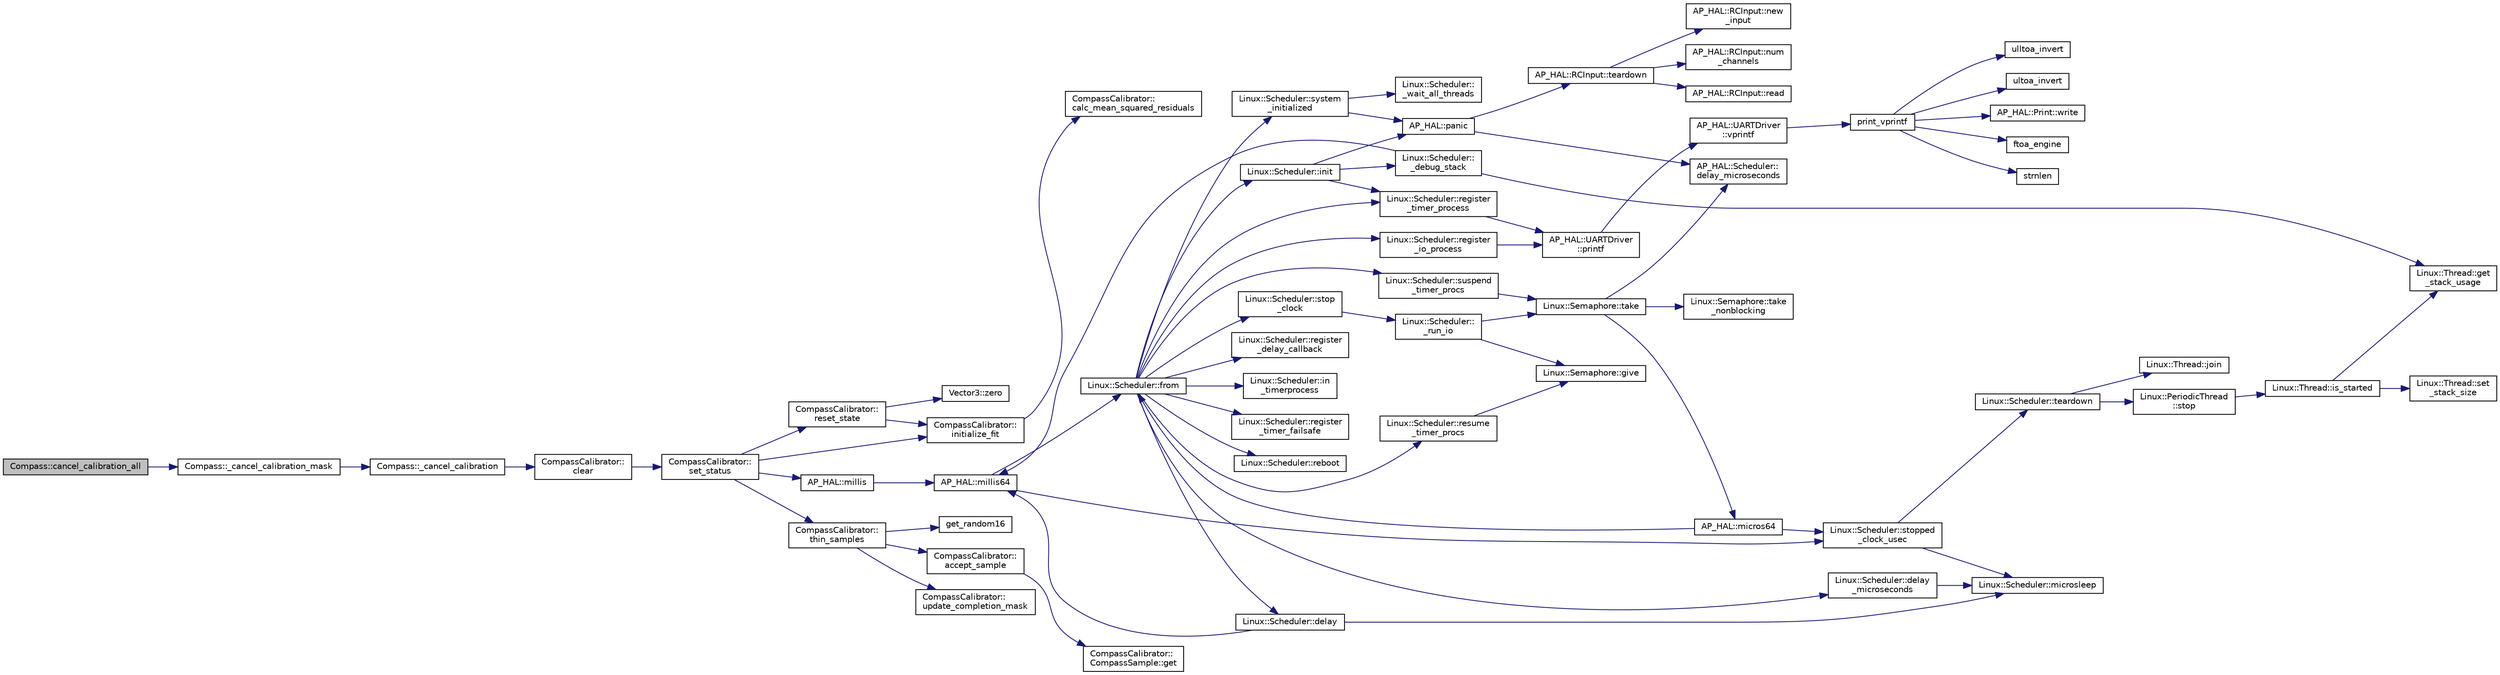 digraph "Compass::cancel_calibration_all"
{
 // INTERACTIVE_SVG=YES
  edge [fontname="Helvetica",fontsize="10",labelfontname="Helvetica",labelfontsize="10"];
  node [fontname="Helvetica",fontsize="10",shape=record];
  rankdir="LR";
  Node1 [label="Compass::cancel_calibration_all",height=0.2,width=0.4,color="black", fillcolor="grey75", style="filled", fontcolor="black"];
  Node1 -> Node2 [color="midnightblue",fontsize="10",style="solid",fontname="Helvetica"];
  Node2 [label="Compass::_cancel_calibration_mask",height=0.2,width=0.4,color="black", fillcolor="white", style="filled",URL="$classCompass.html#a1267fc640f7c52d889feb34d8ee1d240"];
  Node2 -> Node3 [color="midnightblue",fontsize="10",style="solid",fontname="Helvetica"];
  Node3 [label="Compass::_cancel_calibration",height=0.2,width=0.4,color="black", fillcolor="white", style="filled",URL="$classCompass.html#ad754f61119dbfa8704305021f58d2a01"];
  Node3 -> Node4 [color="midnightblue",fontsize="10",style="solid",fontname="Helvetica"];
  Node4 [label="CompassCalibrator::\lclear",height=0.2,width=0.4,color="black", fillcolor="white", style="filled",URL="$classCompassCalibrator.html#a62803fe964e9f0fa7e3944dfb430c006"];
  Node4 -> Node5 [color="midnightblue",fontsize="10",style="solid",fontname="Helvetica"];
  Node5 [label="CompassCalibrator::\lset_status",height=0.2,width=0.4,color="black", fillcolor="white", style="filled",URL="$classCompassCalibrator.html#aeee363c33562bb3a47693073c6a568e5"];
  Node5 -> Node6 [color="midnightblue",fontsize="10",style="solid",fontname="Helvetica"];
  Node6 [label="CompassCalibrator::\lreset_state",height=0.2,width=0.4,color="black", fillcolor="white", style="filled",URL="$classCompassCalibrator.html#afe46e9f795a06855adf4ae32b01da5b1"];
  Node6 -> Node7 [color="midnightblue",fontsize="10",style="solid",fontname="Helvetica"];
  Node7 [label="Vector3::zero",height=0.2,width=0.4,color="black", fillcolor="white", style="filled",URL="$classVector3.html#adf1769d5ee5df2f8585df2f540fa5efe"];
  Node6 -> Node8 [color="midnightblue",fontsize="10",style="solid",fontname="Helvetica"];
  Node8 [label="CompassCalibrator::\linitialize_fit",height=0.2,width=0.4,color="black", fillcolor="white", style="filled",URL="$classCompassCalibrator.html#a4c0461903e1830066d9f005bac85a389"];
  Node8 -> Node9 [color="midnightblue",fontsize="10",style="solid",fontname="Helvetica"];
  Node9 [label="CompassCalibrator::\lcalc_mean_squared_residuals",height=0.2,width=0.4,color="black", fillcolor="white", style="filled",URL="$classCompassCalibrator.html#a7d57ef4510c26724890f4f820bf2d160"];
  Node5 -> Node10 [color="midnightblue",fontsize="10",style="solid",fontname="Helvetica"];
  Node10 [label="AP_HAL::millis",height=0.2,width=0.4,color="black", fillcolor="white", style="filled",URL="$namespaceAP__HAL.html#a77dffbb18891996280308e21316ec186"];
  Node10 -> Node11 [color="midnightblue",fontsize="10",style="solid",fontname="Helvetica"];
  Node11 [label="AP_HAL::millis64",height=0.2,width=0.4,color="black", fillcolor="white", style="filled",URL="$namespaceAP__HAL.html#a59336c5fceaf28a76d1df1581a87a25d"];
  Node11 -> Node12 [color="midnightblue",fontsize="10",style="solid",fontname="Helvetica"];
  Node12 [label="Linux::Scheduler::from",height=0.2,width=0.4,color="black", fillcolor="white", style="filled",URL="$classLinux_1_1Scheduler.html#a53ecaae0fdc72f85bd57c4b0cff93653"];
  Node12 -> Node13 [color="midnightblue",fontsize="10",style="solid",fontname="Helvetica"];
  Node13 [label="Linux::Scheduler::init",height=0.2,width=0.4,color="black", fillcolor="white", style="filled",URL="$classLinux_1_1Scheduler.html#a3d77c332e051c28c83fb07757e7100bd"];
  Node13 -> Node14 [color="midnightblue",fontsize="10",style="solid",fontname="Helvetica"];
  Node14 [label="AP_HAL::panic",height=0.2,width=0.4,color="black", fillcolor="white", style="filled",URL="$namespaceAP__HAL.html#a71832f03d849a0c088f04fc98d3c8143"];
  Node14 -> Node15 [color="midnightblue",fontsize="10",style="solid",fontname="Helvetica"];
  Node15 [label="AP_HAL::RCInput::teardown",height=0.2,width=0.4,color="black", fillcolor="white", style="filled",URL="$classAP__HAL_1_1RCInput.html#a2bea13d38f2b9ae8bf5193a3a69f0a31"];
  Node15 -> Node16 [color="midnightblue",fontsize="10",style="solid",fontname="Helvetica"];
  Node16 [label="AP_HAL::RCInput::new\l_input",height=0.2,width=0.4,color="black", fillcolor="white", style="filled",URL="$classAP__HAL_1_1RCInput.html#aee1fade33080edef83dd7db0fad0f7da"];
  Node15 -> Node17 [color="midnightblue",fontsize="10",style="solid",fontname="Helvetica"];
  Node17 [label="AP_HAL::RCInput::num\l_channels",height=0.2,width=0.4,color="black", fillcolor="white", style="filled",URL="$classAP__HAL_1_1RCInput.html#ae55f959c6115c1f41783af3a2b6c4fcd"];
  Node15 -> Node18 [color="midnightblue",fontsize="10",style="solid",fontname="Helvetica"];
  Node18 [label="AP_HAL::RCInput::read",height=0.2,width=0.4,color="black", fillcolor="white", style="filled",URL="$classAP__HAL_1_1RCInput.html#a078fd7e6d2e6a899009ec674a8e03498"];
  Node14 -> Node19 [color="midnightblue",fontsize="10",style="solid",fontname="Helvetica"];
  Node19 [label="AP_HAL::Scheduler::\ldelay_microseconds",height=0.2,width=0.4,color="black", fillcolor="white", style="filled",URL="$classAP__HAL_1_1Scheduler.html#a78c4f1b1f192ac1c99544b6cc8f099b0"];
  Node13 -> Node20 [color="midnightblue",fontsize="10",style="solid",fontname="Helvetica"];
  Node20 [label="Linux::Scheduler::register\l_timer_process",height=0.2,width=0.4,color="black", fillcolor="white", style="filled",URL="$classLinux_1_1Scheduler.html#a02a34a123dfebaf360f7010745e1e646"];
  Node20 -> Node21 [color="midnightblue",fontsize="10",style="solid",fontname="Helvetica"];
  Node21 [label="AP_HAL::UARTDriver\l::printf",height=0.2,width=0.4,color="black", fillcolor="white", style="filled",URL="$classAP__HAL_1_1UARTDriver.html#a6ceedc792594e59fc7d80b39a435f027"];
  Node21 -> Node22 [color="midnightblue",fontsize="10",style="solid",fontname="Helvetica"];
  Node22 [label="AP_HAL::UARTDriver\l::vprintf",height=0.2,width=0.4,color="black", fillcolor="white", style="filled",URL="$classAP__HAL_1_1UARTDriver.html#aa8abfb6d6641299472c29ac1edde559f"];
  Node22 -> Node23 [color="midnightblue",fontsize="10",style="solid",fontname="Helvetica"];
  Node23 [label="print_vprintf",height=0.2,width=0.4,color="black", fillcolor="white", style="filled",URL="$print__vprintf_8cpp.html#a1534eaeab54696df96975b56d9f49212"];
  Node23 -> Node24 [color="midnightblue",fontsize="10",style="solid",fontname="Helvetica"];
  Node24 [label="AP_HAL::Print::write",height=0.2,width=0.4,color="black", fillcolor="white", style="filled",URL="$classAP__HAL_1_1Print.html#acc65391952a43334f8f5c9bef341f501"];
  Node23 -> Node25 [color="midnightblue",fontsize="10",style="solid",fontname="Helvetica"];
  Node25 [label="ftoa_engine",height=0.2,width=0.4,color="black", fillcolor="white", style="filled",URL="$ftoa__engine_8cpp.html#a1c28234da8f20b43c85890d4bb452947"];
  Node23 -> Node26 [color="midnightblue",fontsize="10",style="solid",fontname="Helvetica"];
  Node26 [label="strnlen",height=0.2,width=0.4,color="black", fillcolor="white", style="filled",URL="$replace_8cpp.html#a880bcc7b85a09e6254691bebd5344b51"];
  Node23 -> Node27 [color="midnightblue",fontsize="10",style="solid",fontname="Helvetica"];
  Node27 [label="ulltoa_invert",height=0.2,width=0.4,color="black", fillcolor="white", style="filled",URL="$utoa__invert_8cpp.html#a34926f552460b47c414ec4d83b32815c"];
  Node23 -> Node28 [color="midnightblue",fontsize="10",style="solid",fontname="Helvetica"];
  Node28 [label="ultoa_invert",height=0.2,width=0.4,color="black", fillcolor="white", style="filled",URL="$utoa__invert_8cpp.html#a5d99bba8e697c1e11da489d88fca8559"];
  Node13 -> Node29 [color="midnightblue",fontsize="10",style="solid",fontname="Helvetica"];
  Node29 [label="Linux::Scheduler::\l_debug_stack",height=0.2,width=0.4,color="black", fillcolor="white", style="filled",URL="$classLinux_1_1Scheduler.html#a163eb7b285c95b1b1d036fc61d723910"];
  Node29 -> Node11 [color="midnightblue",fontsize="10",style="solid",fontname="Helvetica"];
  Node29 -> Node30 [color="midnightblue",fontsize="10",style="solid",fontname="Helvetica"];
  Node30 [label="Linux::Thread::get\l_stack_usage",height=0.2,width=0.4,color="black", fillcolor="white", style="filled",URL="$classLinux_1_1Thread.html#a6884970a0811ae21953c57fb98aa6e96"];
  Node12 -> Node31 [color="midnightblue",fontsize="10",style="solid",fontname="Helvetica"];
  Node31 [label="Linux::Scheduler::delay",height=0.2,width=0.4,color="black", fillcolor="white", style="filled",URL="$classLinux_1_1Scheduler.html#a14f3239ecbb9889823b20dc9de655c2f"];
  Node31 -> Node11 [color="midnightblue",fontsize="10",style="solid",fontname="Helvetica"];
  Node31 -> Node32 [color="midnightblue",fontsize="10",style="solid",fontname="Helvetica"];
  Node32 [label="Linux::Scheduler::microsleep",height=0.2,width=0.4,color="black", fillcolor="white", style="filled",URL="$classLinux_1_1Scheduler.html#a647872aff158b510c56862f51f951538"];
  Node12 -> Node33 [color="midnightblue",fontsize="10",style="solid",fontname="Helvetica"];
  Node33 [label="Linux::Scheduler::delay\l_microseconds",height=0.2,width=0.4,color="black", fillcolor="white", style="filled",URL="$classLinux_1_1Scheduler.html#a4cffd5bcba0175bf49c7aa75ff3bf09a"];
  Node33 -> Node32 [color="midnightblue",fontsize="10",style="solid",fontname="Helvetica"];
  Node12 -> Node34 [color="midnightblue",fontsize="10",style="solid",fontname="Helvetica"];
  Node34 [label="Linux::Scheduler::register\l_delay_callback",height=0.2,width=0.4,color="black", fillcolor="white", style="filled",URL="$classLinux_1_1Scheduler.html#a5cb50b637d5fd3e5f9220bc23db0fb3f"];
  Node12 -> Node20 [color="midnightblue",fontsize="10",style="solid",fontname="Helvetica"];
  Node12 -> Node35 [color="midnightblue",fontsize="10",style="solid",fontname="Helvetica"];
  Node35 [label="Linux::Scheduler::register\l_io_process",height=0.2,width=0.4,color="black", fillcolor="white", style="filled",URL="$classLinux_1_1Scheduler.html#aa2be97cb8686d72cc322fb38f69a940c"];
  Node35 -> Node21 [color="midnightblue",fontsize="10",style="solid",fontname="Helvetica"];
  Node12 -> Node36 [color="midnightblue",fontsize="10",style="solid",fontname="Helvetica"];
  Node36 [label="Linux::Scheduler::suspend\l_timer_procs",height=0.2,width=0.4,color="black", fillcolor="white", style="filled",URL="$classLinux_1_1Scheduler.html#abba967d02c28cb0b16a7cebbff9bc6d6"];
  Node36 -> Node37 [color="midnightblue",fontsize="10",style="solid",fontname="Helvetica"];
  Node37 [label="Linux::Semaphore::take",height=0.2,width=0.4,color="black", fillcolor="white", style="filled",URL="$classLinux_1_1Semaphore.html#afc4c8706abb7e68aa4001ea372dc614e"];
  Node37 -> Node38 [color="midnightblue",fontsize="10",style="solid",fontname="Helvetica"];
  Node38 [label="Linux::Semaphore::take\l_nonblocking",height=0.2,width=0.4,color="black", fillcolor="white", style="filled",URL="$classLinux_1_1Semaphore.html#a561b4f40f3a76335f1a686c2aed526f9"];
  Node37 -> Node39 [color="midnightblue",fontsize="10",style="solid",fontname="Helvetica"];
  Node39 [label="AP_HAL::micros64",height=0.2,width=0.4,color="black", fillcolor="white", style="filled",URL="$namespaceAP__HAL.html#a7aa0ce7625c9680e30ff4a99940907a5"];
  Node39 -> Node12 [color="midnightblue",fontsize="10",style="solid",fontname="Helvetica"];
  Node39 -> Node40 [color="midnightblue",fontsize="10",style="solid",fontname="Helvetica"];
  Node40 [label="Linux::Scheduler::stopped\l_clock_usec",height=0.2,width=0.4,color="black", fillcolor="white", style="filled",URL="$classLinux_1_1Scheduler.html#a682b4c34f330f66db5ab4aa5d96e13f9"];
  Node40 -> Node32 [color="midnightblue",fontsize="10",style="solid",fontname="Helvetica"];
  Node40 -> Node41 [color="midnightblue",fontsize="10",style="solid",fontname="Helvetica"];
  Node41 [label="Linux::Scheduler::teardown",height=0.2,width=0.4,color="black", fillcolor="white", style="filled",URL="$classLinux_1_1Scheduler.html#ab373a83d818679432520ea881044b2a7"];
  Node41 -> Node42 [color="midnightblue",fontsize="10",style="solid",fontname="Helvetica"];
  Node42 [label="Linux::PeriodicThread\l::stop",height=0.2,width=0.4,color="black", fillcolor="white", style="filled",URL="$classLinux_1_1PeriodicThread.html#a136aaf6e713f63b246fc4a2905e6e9a1"];
  Node42 -> Node43 [color="midnightblue",fontsize="10",style="solid",fontname="Helvetica"];
  Node43 [label="Linux::Thread::is_started",height=0.2,width=0.4,color="black", fillcolor="white", style="filled",URL="$classLinux_1_1Thread.html#a240d7b48a9a8eb43638f67295a1819e5"];
  Node43 -> Node30 [color="midnightblue",fontsize="10",style="solid",fontname="Helvetica"];
  Node43 -> Node44 [color="midnightblue",fontsize="10",style="solid",fontname="Helvetica"];
  Node44 [label="Linux::Thread::set\l_stack_size",height=0.2,width=0.4,color="black", fillcolor="white", style="filled",URL="$classLinux_1_1Thread.html#a8d3282b714faaf68eae534e9276419f0"];
  Node41 -> Node45 [color="midnightblue",fontsize="10",style="solid",fontname="Helvetica"];
  Node45 [label="Linux::Thread::join",height=0.2,width=0.4,color="black", fillcolor="white", style="filled",URL="$classLinux_1_1Thread.html#a32b7d184279634922e2f3b23b584fbcd"];
  Node37 -> Node19 [color="midnightblue",fontsize="10",style="solid",fontname="Helvetica"];
  Node12 -> Node46 [color="midnightblue",fontsize="10",style="solid",fontname="Helvetica"];
  Node46 [label="Linux::Scheduler::resume\l_timer_procs",height=0.2,width=0.4,color="black", fillcolor="white", style="filled",URL="$classLinux_1_1Scheduler.html#aee4e701b92cb4721c4de1bfcdcded70c"];
  Node46 -> Node47 [color="midnightblue",fontsize="10",style="solid",fontname="Helvetica"];
  Node47 [label="Linux::Semaphore::give",height=0.2,width=0.4,color="black", fillcolor="white", style="filled",URL="$classLinux_1_1Semaphore.html#a216f91636f64b57b59d43ef64af91624"];
  Node12 -> Node48 [color="midnightblue",fontsize="10",style="solid",fontname="Helvetica"];
  Node48 [label="Linux::Scheduler::in\l_timerprocess",height=0.2,width=0.4,color="black", fillcolor="white", style="filled",URL="$classLinux_1_1Scheduler.html#af23753e7c6bfa97553db215a64235455"];
  Node12 -> Node49 [color="midnightblue",fontsize="10",style="solid",fontname="Helvetica"];
  Node49 [label="Linux::Scheduler::register\l_timer_failsafe",height=0.2,width=0.4,color="black", fillcolor="white", style="filled",URL="$classLinux_1_1Scheduler.html#ac193459e3575c7a0588fdc72250c2044"];
  Node12 -> Node50 [color="midnightblue",fontsize="10",style="solid",fontname="Helvetica"];
  Node50 [label="Linux::Scheduler::system\l_initialized",height=0.2,width=0.4,color="black", fillcolor="white", style="filled",URL="$classLinux_1_1Scheduler.html#ad6070a7ee637adf5101b1e6b6efbf8f6"];
  Node50 -> Node14 [color="midnightblue",fontsize="10",style="solid",fontname="Helvetica"];
  Node50 -> Node51 [color="midnightblue",fontsize="10",style="solid",fontname="Helvetica"];
  Node51 [label="Linux::Scheduler::\l_wait_all_threads",height=0.2,width=0.4,color="black", fillcolor="white", style="filled",URL="$classLinux_1_1Scheduler.html#ac52c8da3f1f4fd79c50bd64379daf399"];
  Node12 -> Node52 [color="midnightblue",fontsize="10",style="solid",fontname="Helvetica"];
  Node52 [label="Linux::Scheduler::reboot",height=0.2,width=0.4,color="black", fillcolor="white", style="filled",URL="$classLinux_1_1Scheduler.html#ae72cfa66c849ffd882ef518c35c71e69"];
  Node12 -> Node53 [color="midnightblue",fontsize="10",style="solid",fontname="Helvetica"];
  Node53 [label="Linux::Scheduler::stop\l_clock",height=0.2,width=0.4,color="black", fillcolor="white", style="filled",URL="$classLinux_1_1Scheduler.html#a392aebafcdfe9a812e4db4b7a9dcce9c"];
  Node53 -> Node54 [color="midnightblue",fontsize="10",style="solid",fontname="Helvetica"];
  Node54 [label="Linux::Scheduler::\l_run_io",height=0.2,width=0.4,color="black", fillcolor="white", style="filled",URL="$classLinux_1_1Scheduler.html#a70b024d7d0886bf47b46cc3ee310d638"];
  Node54 -> Node37 [color="midnightblue",fontsize="10",style="solid",fontname="Helvetica"];
  Node54 -> Node47 [color="midnightblue",fontsize="10",style="solid",fontname="Helvetica"];
  Node11 -> Node40 [color="midnightblue",fontsize="10",style="solid",fontname="Helvetica"];
  Node5 -> Node8 [color="midnightblue",fontsize="10",style="solid",fontname="Helvetica"];
  Node5 -> Node55 [color="midnightblue",fontsize="10",style="solid",fontname="Helvetica"];
  Node55 [label="CompassCalibrator::\lthin_samples",height=0.2,width=0.4,color="black", fillcolor="white", style="filled",URL="$classCompassCalibrator.html#abd6b22cb6f201e16c77ddbf49a90ccd5"];
  Node55 -> Node56 [color="midnightblue",fontsize="10",style="solid",fontname="Helvetica"];
  Node56 [label="get_random16",height=0.2,width=0.4,color="black", fillcolor="white", style="filled",URL="$AP__Math_8cpp.html#a587a30a56f2ab102c7b42f89e4770530"];
  Node55 -> Node57 [color="midnightblue",fontsize="10",style="solid",fontname="Helvetica"];
  Node57 [label="CompassCalibrator::\laccept_sample",height=0.2,width=0.4,color="black", fillcolor="white", style="filled",URL="$classCompassCalibrator.html#a9a22a17905205cc721ba8b36a203057c"];
  Node57 -> Node58 [color="midnightblue",fontsize="10",style="solid",fontname="Helvetica"];
  Node58 [label="CompassCalibrator::\lCompassSample::get",height=0.2,width=0.4,color="black", fillcolor="white", style="filled",URL="$classCompassCalibrator_1_1CompassSample.html#aa15059b264357a9920251a7c0c7c251a"];
  Node55 -> Node59 [color="midnightblue",fontsize="10",style="solid",fontname="Helvetica"];
  Node59 [label="CompassCalibrator::\lupdate_completion_mask",height=0.2,width=0.4,color="black", fillcolor="white", style="filled",URL="$classCompassCalibrator.html#a8e61db1dbc134aa02d256460ae370770"];
}
